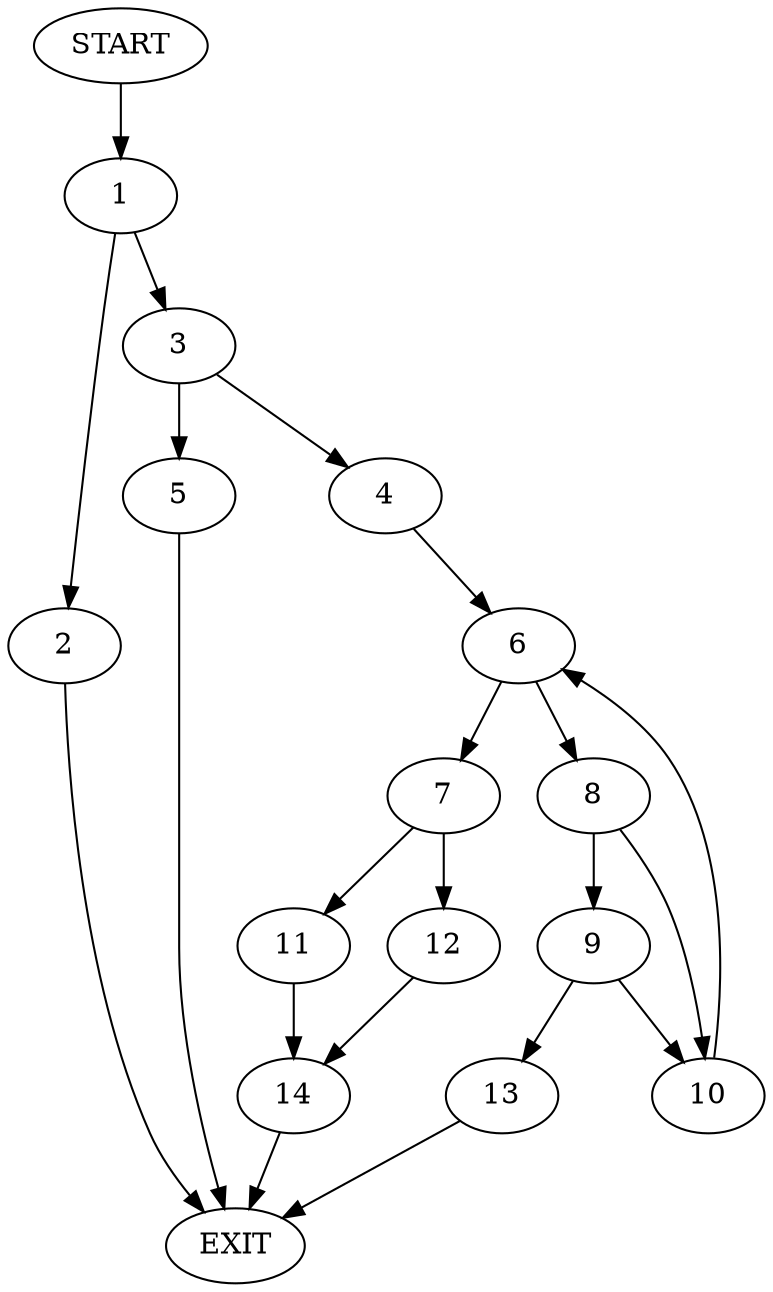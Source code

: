 digraph {
0 [label="START"]
15 [label="EXIT"]
0 -> 1
1 -> 2
1 -> 3
3 -> 4
3 -> 5
2 -> 15
4 -> 6
5 -> 15
6 -> 7
6 -> 8
8 -> 9
8 -> 10
7 -> 11
7 -> 12
9 -> 13
9 -> 10
10 -> 6
13 -> 15
11 -> 14
12 -> 14
14 -> 15
}
